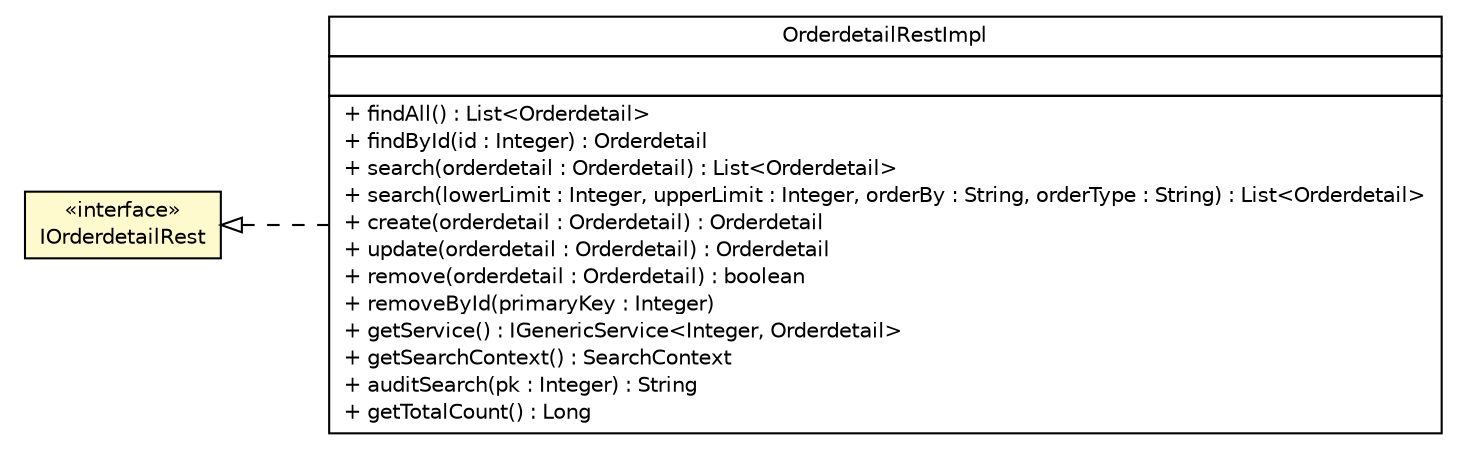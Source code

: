 #!/usr/local/bin/dot
#
# Class diagram 
# Generated by UMLGraph version 5.1 (http://www.umlgraph.org/)
#

digraph G {
	edge [fontname="Helvetica",fontsize=10,labelfontname="Helvetica",labelfontsize=10];
	node [fontname="Helvetica",fontsize=10,shape=plaintext];
	nodesep=0.25;
	ranksep=0.5;
	rankdir=LR;
	// com.inn.headstartdemo.rest.IOrderdetailRest
	c36034 [label=<<table title="com.inn.headstartdemo.rest.IOrderdetailRest" border="0" cellborder="1" cellspacing="0" cellpadding="2" port="p" bgcolor="lemonChiffon" href="./IOrderdetailRest.html">
		<tr><td><table border="0" cellspacing="0" cellpadding="1">
<tr><td align="center" balign="center"> &#171;interface&#187; </td></tr>
<tr><td align="center" balign="center"> IOrderdetailRest </td></tr>
		</table></td></tr>
		</table>>, fontname="Helvetica", fontcolor="black", fontsize=10.0];
	// com.inn.headstartdemo.rest.impl.OrderdetailRestImpl
	c36054 [label=<<table title="com.inn.headstartdemo.rest.impl.OrderdetailRestImpl" border="0" cellborder="1" cellspacing="0" cellpadding="2" port="p" href="./impl/OrderdetailRestImpl.html">
		<tr><td><table border="0" cellspacing="0" cellpadding="1">
<tr><td align="center" balign="center"> OrderdetailRestImpl </td></tr>
		</table></td></tr>
		<tr><td><table border="0" cellspacing="0" cellpadding="1">
<tr><td align="left" balign="left">  </td></tr>
		</table></td></tr>
		<tr><td><table border="0" cellspacing="0" cellpadding="1">
<tr><td align="left" balign="left"> + findAll() : List&lt;Orderdetail&gt; </td></tr>
<tr><td align="left" balign="left"> + findById(id : Integer) : Orderdetail </td></tr>
<tr><td align="left" balign="left"> + search(orderdetail : Orderdetail) : List&lt;Orderdetail&gt; </td></tr>
<tr><td align="left" balign="left"> + search(lowerLimit : Integer, upperLimit : Integer, orderBy : String, orderType : String) : List&lt;Orderdetail&gt; </td></tr>
<tr><td align="left" balign="left"> + create(orderdetail : Orderdetail) : Orderdetail </td></tr>
<tr><td align="left" balign="left"> + update(orderdetail : Orderdetail) : Orderdetail </td></tr>
<tr><td align="left" balign="left"> + remove(orderdetail : Orderdetail) : boolean </td></tr>
<tr><td align="left" balign="left"> + removeById(primaryKey : Integer) </td></tr>
<tr><td align="left" balign="left"> + getService() : IGenericService&lt;Integer, Orderdetail&gt; </td></tr>
<tr><td align="left" balign="left"> + getSearchContext() : SearchContext </td></tr>
<tr><td align="left" balign="left"> + auditSearch(pk : Integer) : String </td></tr>
<tr><td align="left" balign="left"> + getTotalCount() : Long </td></tr>
		</table></td></tr>
		</table>>, fontname="Helvetica", fontcolor="black", fontsize=10.0];
	//com.inn.headstartdemo.rest.impl.OrderdetailRestImpl implements com.inn.headstartdemo.rest.IOrderdetailRest
	c36034:p -> c36054:p [dir=back,arrowtail=empty,style=dashed];
}

